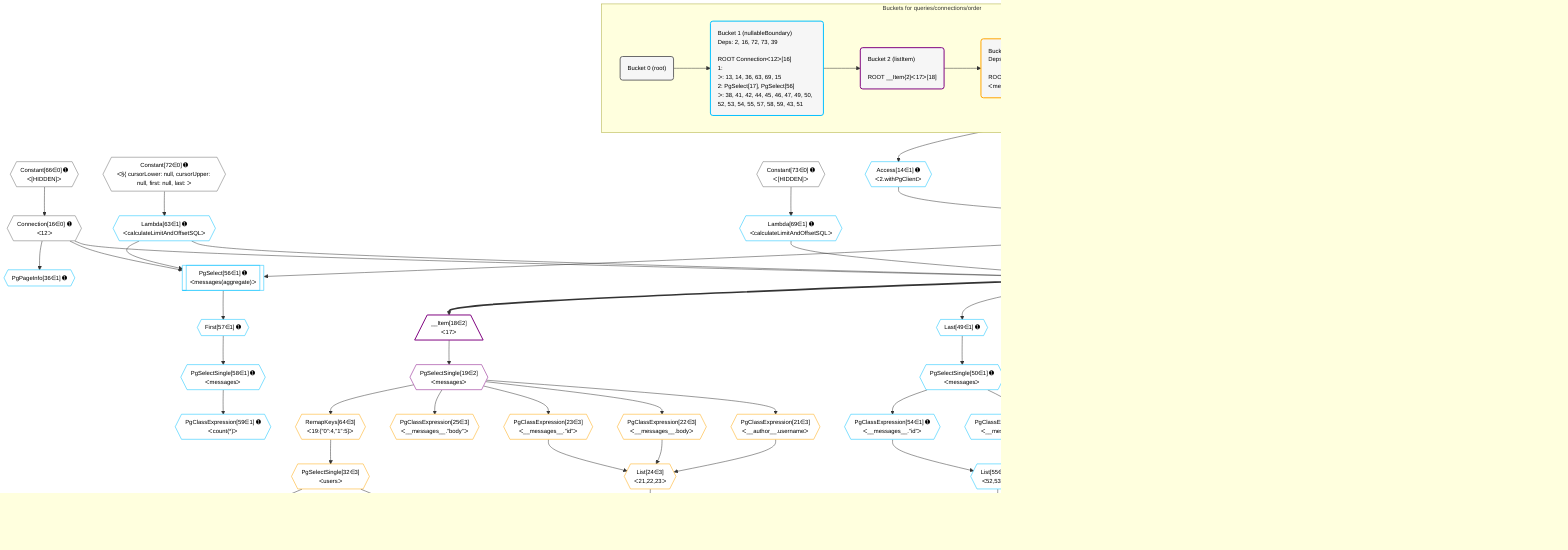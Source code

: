 %%{init: {'themeVariables': { 'fontSize': '12px'}}}%%
graph TD
    classDef path fill:#eee,stroke:#000,color:#000
    classDef plan fill:#fff,stroke-width:1px,color:#000
    classDef itemplan fill:#fff,stroke-width:2px,color:#000
    classDef unbatchedplan fill:#dff,stroke-width:1px,color:#000
    classDef sideeffectplan fill:#fcc,stroke-width:2px,color:#000
    classDef bucket fill:#f6f6f6,color:#000,stroke-width:2px,text-align:left


    %% plan dependencies
    Connection16{{"Connection[16∈0] ➊<br />ᐸ12ᐳ"}}:::plan
    Constant66{{"Constant[66∈0] ➊<br />ᐸ[HIDDEN]ᐳ"}}:::plan
    Constant66 --> Connection16
    __Value2["__Value[2∈0] ➊<br />ᐸcontextᐳ"]:::plan
    __Value4["__Value[4∈0] ➊<br />ᐸrootValueᐳ"]:::plan
    Constant39{{"Constant[39∈0] ➊<br />ᐸfalseᐳ"}}:::plan
    Constant72{{"Constant[72∈0] ➊<br />ᐸ§{ cursorLower: null, cursorUpper: null, first: null, last: ᐳ"}}:::plan
    Constant73{{"Constant[73∈0] ➊<br />ᐸ[HIDDEN]ᐳ"}}:::plan
    PgSelect17[["PgSelect[17∈1] ➊<br />ᐸmessages+1ᐳ"]]:::plan
    Object15{{"Object[15∈1] ➊<br />ᐸ{pgSettings,withPgClient}ᐳ"}}:::plan
    Lambda63{{"Lambda[63∈1] ➊<br />ᐸcalculateLimitAndOffsetSQLᐳ"}}:::plan
    Lambda69{{"Lambda[69∈1] ➊<br />ᐸcalculateLimitAndOffsetSQLᐳ"}}:::plan
    Object15 & Connection16 & Lambda63 & Lambda69 --> PgSelect17
    List47{{"List[47∈1] ➊<br />ᐸ44,45,46ᐳ"}}:::plan
    PgClassExpression44{{"PgClassExpression[44∈1] ➊<br />ᐸ__author__.usernameᐳ"}}:::plan
    PgClassExpression45{{"PgClassExpression[45∈1] ➊<br />ᐸ__messages__.bodyᐳ"}}:::plan
    PgClassExpression46{{"PgClassExpression[46∈1] ➊<br />ᐸ__messages__.”id”ᐳ"}}:::plan
    PgClassExpression44 & PgClassExpression45 & PgClassExpression46 --> List47
    List55{{"List[55∈1] ➊<br />ᐸ52,53,54ᐳ"}}:::plan
    PgClassExpression52{{"PgClassExpression[52∈1] ➊<br />ᐸ__author__.usernameᐳ"}}:::plan
    PgClassExpression53{{"PgClassExpression[53∈1] ➊<br />ᐸ__messages__.bodyᐳ"}}:::plan
    PgClassExpression54{{"PgClassExpression[54∈1] ➊<br />ᐸ__messages__.”id”ᐳ"}}:::plan
    PgClassExpression52 & PgClassExpression53 & PgClassExpression54 --> List55
    PgSelect56[["PgSelect[56∈1] ➊<br />ᐸmessages(aggregate)ᐳ"]]:::plan
    Object15 & Connection16 & Lambda63 --> PgSelect56
    Access13{{"Access[13∈1] ➊<br />ᐸ2.pgSettingsᐳ"}}:::plan
    Access14{{"Access[14∈1] ➊<br />ᐸ2.withPgClientᐳ"}}:::plan
    Access13 & Access14 --> Object15
    __Value2 --> Access13
    __Value2 --> Access14
    PgPageInfo36{{"PgPageInfo[36∈1] ➊"}}:::plan
    Connection16 --> PgPageInfo36
    Access38{{"Access[38∈1] ➊<br />ᐸ17.hasMoreᐳ"}}:::plan
    PgSelect17 --> Access38
    First41{{"First[41∈1] ➊"}}:::plan
    PgSelect17 --> First41
    PgSelectSingle42{{"PgSelectSingle[42∈1] ➊<br />ᐸmessagesᐳ"}}:::plan
    First41 --> PgSelectSingle42
    PgCursor43{{"PgCursor[43∈1] ➊"}}:::plan
    List47 --> PgCursor43
    PgSelectSingle42 --> PgClassExpression44
    PgSelectSingle42 --> PgClassExpression45
    PgSelectSingle42 --> PgClassExpression46
    Last49{{"Last[49∈1] ➊"}}:::plan
    PgSelect17 --> Last49
    PgSelectSingle50{{"PgSelectSingle[50∈1] ➊<br />ᐸmessagesᐳ"}}:::plan
    Last49 --> PgSelectSingle50
    PgCursor51{{"PgCursor[51∈1] ➊"}}:::plan
    List55 --> PgCursor51
    PgSelectSingle50 --> PgClassExpression52
    PgSelectSingle50 --> PgClassExpression53
    PgSelectSingle50 --> PgClassExpression54
    First57{{"First[57∈1] ➊"}}:::plan
    PgSelect56 --> First57
    PgSelectSingle58{{"PgSelectSingle[58∈1] ➊<br />ᐸmessagesᐳ"}}:::plan
    First57 --> PgSelectSingle58
    PgClassExpression59{{"PgClassExpression[59∈1] ➊<br />ᐸcount(*)ᐳ"}}:::plan
    PgSelectSingle58 --> PgClassExpression59
    Constant72 --> Lambda63
    Constant73 --> Lambda69
    __Item18[/"__Item[18∈2]<br />ᐸ17ᐳ"\]:::itemplan
    PgSelect17 ==> __Item18
    PgSelectSingle19{{"PgSelectSingle[19∈2]<br />ᐸmessagesᐳ"}}:::plan
    __Item18 --> PgSelectSingle19
    List24{{"List[24∈3]<br />ᐸ21,22,23ᐳ"}}:::plan
    PgClassExpression21{{"PgClassExpression[21∈3]<br />ᐸ__author__.usernameᐳ"}}:::plan
    PgClassExpression22{{"PgClassExpression[22∈3]<br />ᐸ__messages__.bodyᐳ"}}:::plan
    PgClassExpression23{{"PgClassExpression[23∈3]<br />ᐸ__messages__.”id”ᐳ"}}:::plan
    PgClassExpression21 & PgClassExpression22 & PgClassExpression23 --> List24
    PgCursor20{{"PgCursor[20∈3]"}}:::plan
    List24 --> PgCursor20
    PgSelectSingle19 --> PgClassExpression21
    PgSelectSingle19 --> PgClassExpression22
    PgSelectSingle19 --> PgClassExpression23
    PgClassExpression25{{"PgClassExpression[25∈3]<br />ᐸ__messages__.”body”ᐳ"}}:::plan
    PgSelectSingle19 --> PgClassExpression25
    PgSelectSingle32{{"PgSelectSingle[32∈3]<br />ᐸusersᐳ"}}:::plan
    RemapKeys64{{"RemapKeys[64∈3]<br />ᐸ19:{”0”:4,”1”:5}ᐳ"}}:::plan
    RemapKeys64 --> PgSelectSingle32
    PgSelectSingle19 --> RemapKeys64
    PgClassExpression33{{"PgClassExpression[33∈4]<br />ᐸ__users__.”username”ᐳ"}}:::plan
    PgSelectSingle32 --> PgClassExpression33
    PgClassExpression34{{"PgClassExpression[34∈4]<br />ᐸ__users__....vatar_url”ᐳ"}}:::plan
    PgSelectSingle32 --> PgClassExpression34

    %% define steps

    subgraph "Buckets for queries/connections/order"
    Bucket0("Bucket 0 (root)"):::bucket
    classDef bucket0 stroke:#696969
    class Bucket0,__Value2,__Value4,Connection16,Constant39,Constant66,Constant72,Constant73 bucket0
    Bucket1("Bucket 1 (nullableBoundary)<br />Deps: 2, 16, 72, 73, 39<br /><br />ROOT Connectionᐸ12ᐳ[16]<br />1: <br />ᐳ: 13, 14, 36, 63, 69, 15<br />2: PgSelect[17], PgSelect[56]<br />ᐳ: 38, 41, 42, 44, 45, 46, 47, 49, 50, 52, 53, 54, 55, 57, 58, 59, 43, 51"):::bucket
    classDef bucket1 stroke:#00bfff
    class Bucket1,Access13,Access14,Object15,PgSelect17,PgPageInfo36,Access38,First41,PgSelectSingle42,PgCursor43,PgClassExpression44,PgClassExpression45,PgClassExpression46,List47,Last49,PgSelectSingle50,PgCursor51,PgClassExpression52,PgClassExpression53,PgClassExpression54,List55,PgSelect56,First57,PgSelectSingle58,PgClassExpression59,Lambda63,Lambda69 bucket1
    Bucket2("Bucket 2 (listItem)<br /><br />ROOT __Item{2}ᐸ17ᐳ[18]"):::bucket
    classDef bucket2 stroke:#7f007f
    class Bucket2,__Item18,PgSelectSingle19 bucket2
    Bucket3("Bucket 3 (nullableBoundary)<br />Deps: 19<br /><br />ROOT PgSelectSingle{2}ᐸmessagesᐳ[19]"):::bucket
    classDef bucket3 stroke:#ffa500
    class Bucket3,PgCursor20,PgClassExpression21,PgClassExpression22,PgClassExpression23,List24,PgClassExpression25,PgSelectSingle32,RemapKeys64 bucket3
    Bucket4("Bucket 4 (nullableBoundary)<br />Deps: 32<br /><br />ROOT PgSelectSingle{3}ᐸusersᐳ[32]"):::bucket
    classDef bucket4 stroke:#0000ff
    class Bucket4,PgClassExpression33,PgClassExpression34 bucket4
    Bucket0 --> Bucket1
    Bucket1 --> Bucket2
    Bucket2 --> Bucket3
    Bucket3 --> Bucket4
    end